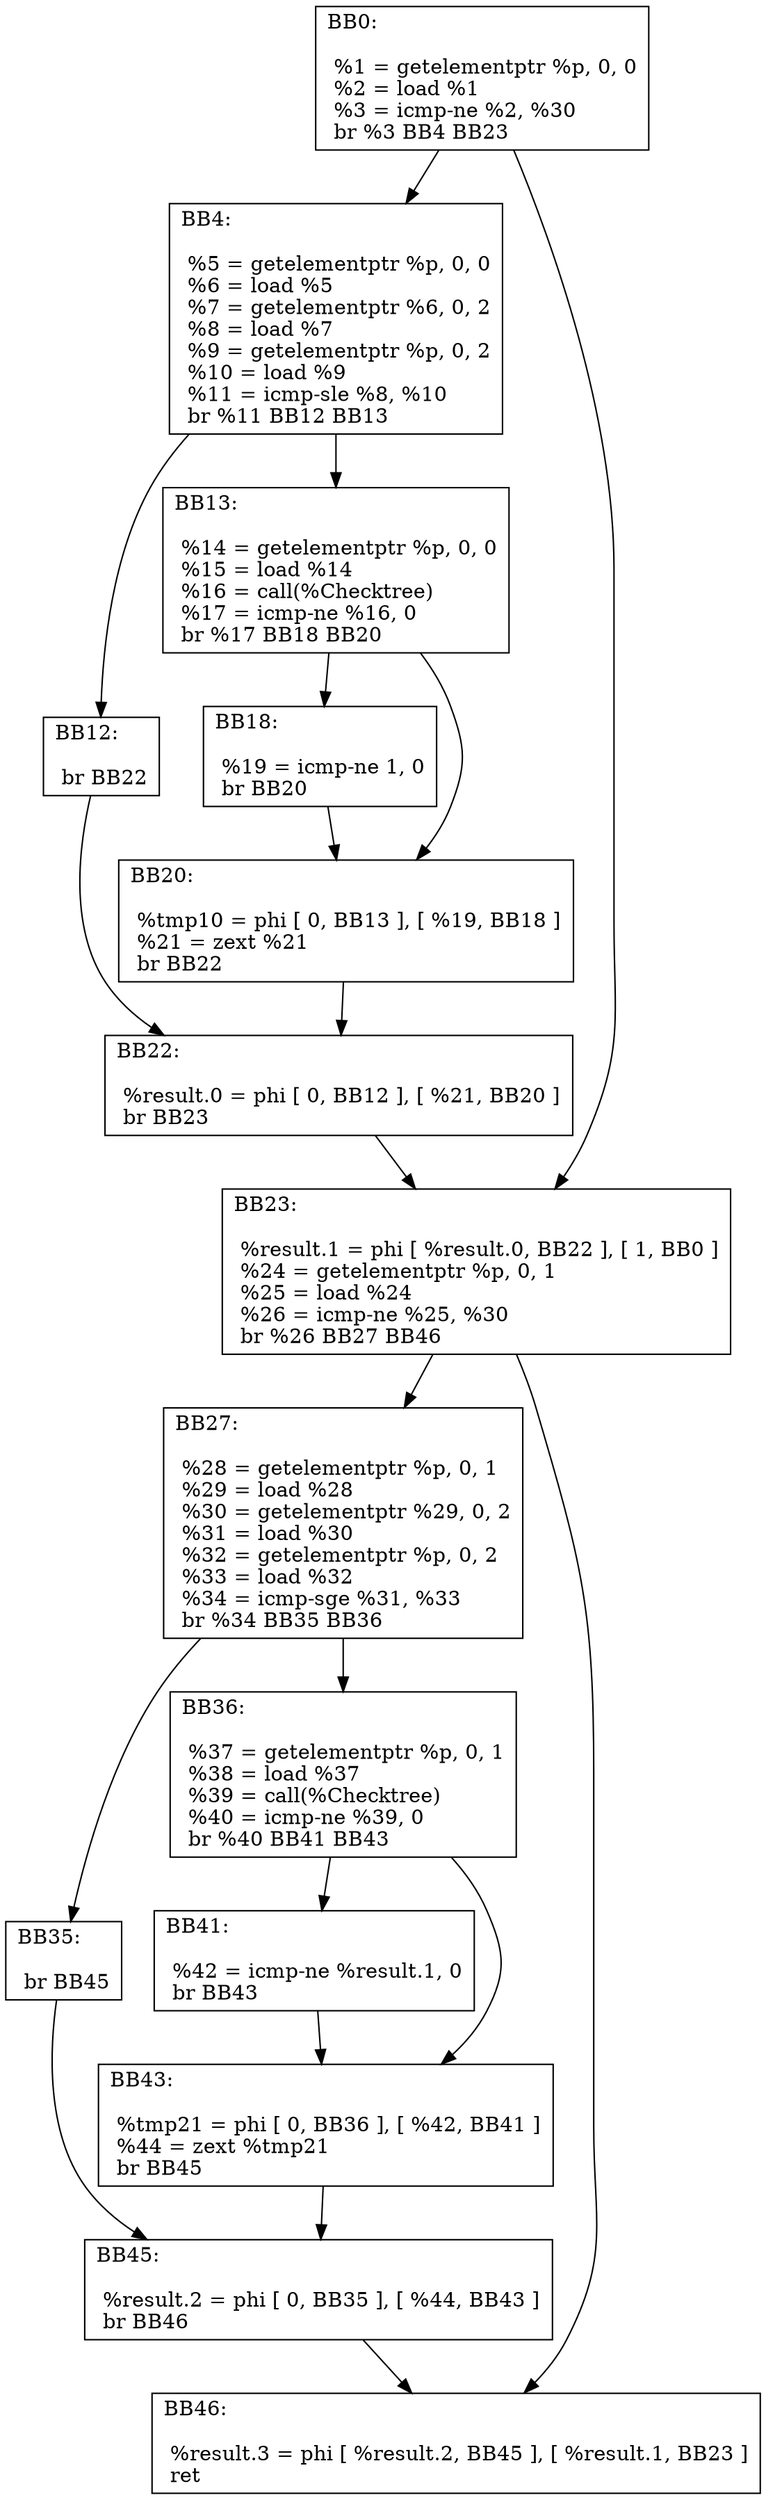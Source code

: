 digraph "CFG for 'Checktree' function" {
	AA0 [shape=record, label="{BB0:\l\l  %1 = getelementptr %p,  0,  0\l %2 = load %1\l %3 = icmp-ne %2,  %30\l br %3 BB4 BB23\l}"];
	AA0 -> AA4
	AA0 -> AA23
	AA4 [shape=record, label="{BB4:\l\l  %5 = getelementptr %p,  0,  0\l %6 = load %5\l %7 = getelementptr %6,  0,  2\l %8 = load %7\l %9 = getelementptr %p,  0,  2\l %10 = load %9\l %11 = icmp-sle %8,  %10\l br %11 BB12 BB13\l}"];
	AA4 -> AA12
	AA4 -> AA13
	AA12 [shape=record, label="{BB12:\l\l  br  BB22\l}"];
	AA12 -> AA22
	AA13 [shape=record, label="{BB13:\l\l  %14 = getelementptr %p,  0,  0\l %15 = load %14\l %16 = call(%Checktree)\l %17 = icmp-ne %16,  0\l br %17 BB18 BB20\l}"];
	AA13 -> AA18
	AA13 -> AA20
	AA18 [shape=record, label="{BB18:\l\l  %19 = icmp-ne 1,  0\l br  BB20\l}"];
	AA18 -> AA20
	AA20 [shape=record, label="{BB20:\l\l  %tmp10 = phi [ 0, BB13 ], [  %19, BB18 ]\l %21 = zext %21\l br  BB22\l}"];
	AA20 -> AA22
	AA22 [shape=record, label="{BB22:\l\l  %result.0 = phi [ 0, BB12 ], [  %21, BB20 ]\l br  BB23\l}"];
	AA22 -> AA23
	AA23 [shape=record, label="{BB23:\l\l  %result.1 = phi [  %result.0, BB22 ], [ 1, BB0 ]\l %24 = getelementptr %p,  0,  1\l %25 = load %24\l %26 = icmp-ne %25,  %30\l br %26 BB27 BB46\l}"];
	AA23 -> AA27
	AA23 -> AA46
	AA27 [shape=record, label="{BB27:\l\l  %28 = getelementptr %p,  0,  1\l %29 = load %28\l %30 = getelementptr %29,  0,  2\l %31 = load %30\l %32 = getelementptr %p,  0,  2\l %33 = load %32\l %34 = icmp-sge %31,  %33\l br %34 BB35 BB36\l}"];
	AA27 -> AA35
	AA27 -> AA36
	AA35 [shape=record, label="{BB35:\l\l  br  BB45\l}"];
	AA35 -> AA45
	AA36 [shape=record, label="{BB36:\l\l  %37 = getelementptr %p,  0,  1\l %38 = load %37\l %39 = call(%Checktree)\l %40 = icmp-ne %39,  0\l br %40 BB41 BB43\l}"];
	AA36 -> AA41
	AA36 -> AA43
	AA41 [shape=record, label="{BB41:\l\l  %42 = icmp-ne %result.1,  0\l br  BB43\l}"];
	AA41 -> AA43
	AA43 [shape=record, label="{BB43:\l\l  %tmp21 = phi [ 0, BB36 ], [  %42, BB41 ]\l %44 = zext %tmp21\l br  BB45\l}"];
	AA43 -> AA45
	AA45 [shape=record, label="{BB45:\l\l  %result.2 = phi [ 0, BB35 ], [  %44, BB43 ]\l br  BB46\l}"];
	AA45 -> AA46
	AA46 [shape=record, label="{BB46:\l\l  %result.3 = phi [  %result.2, BB45 ], [  %result.1, BB23 ]\l ret \l}"];
}
